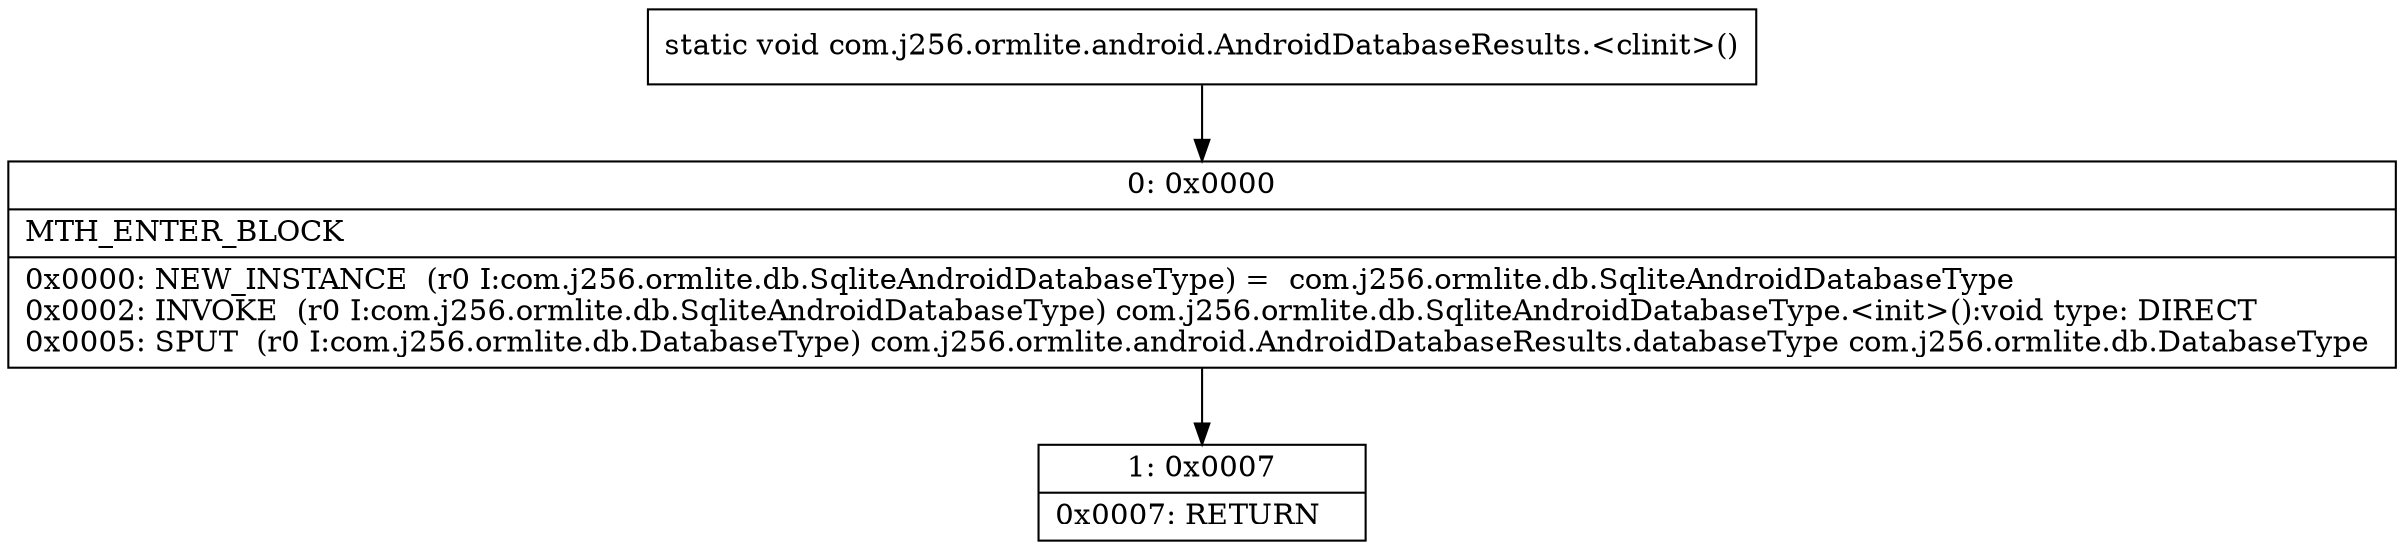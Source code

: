 digraph "CFG forcom.j256.ormlite.android.AndroidDatabaseResults.\<clinit\>()V" {
Node_0 [shape=record,label="{0\:\ 0x0000|MTH_ENTER_BLOCK\l|0x0000: NEW_INSTANCE  (r0 I:com.j256.ormlite.db.SqliteAndroidDatabaseType) =  com.j256.ormlite.db.SqliteAndroidDatabaseType \l0x0002: INVOKE  (r0 I:com.j256.ormlite.db.SqliteAndroidDatabaseType) com.j256.ormlite.db.SqliteAndroidDatabaseType.\<init\>():void type: DIRECT \l0x0005: SPUT  (r0 I:com.j256.ormlite.db.DatabaseType) com.j256.ormlite.android.AndroidDatabaseResults.databaseType com.j256.ormlite.db.DatabaseType \l}"];
Node_1 [shape=record,label="{1\:\ 0x0007|0x0007: RETURN   \l}"];
MethodNode[shape=record,label="{static void com.j256.ormlite.android.AndroidDatabaseResults.\<clinit\>() }"];
MethodNode -> Node_0;
Node_0 -> Node_1;
}

